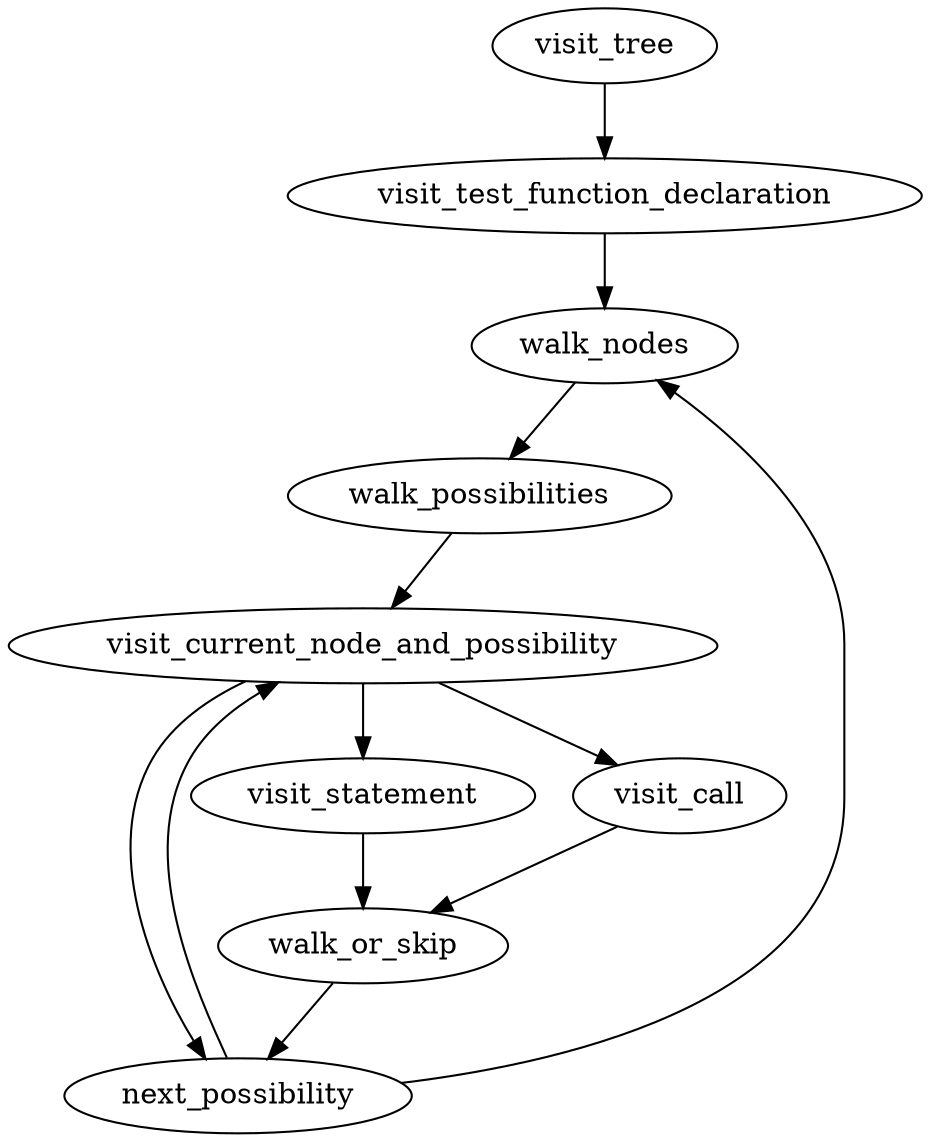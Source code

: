 digraph {
    visit_tree -> visit_test_function_declaration
    visit_test_function_declaration -> walk_nodes
    visit_statement -> walk_or_skip
    visit_call -> walk_or_skip
    walk_or_skip -> next_possibility
    walk_nodes -> walk_possibilities
    walk_possibilities -> visit_current_node_and_possibility
    next_possibility -> visit_current_node_and_possibility
    next_possibility -> walk_nodes
    visit_current_node_and_possibility -> visit_statement
    visit_current_node_and_possibility -> visit_call
    visit_current_node_and_possibility -> next_possibility
}
